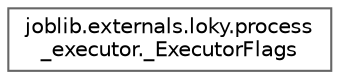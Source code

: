 digraph "Graphical Class Hierarchy"
{
 // LATEX_PDF_SIZE
  bgcolor="transparent";
  edge [fontname=Helvetica,fontsize=10,labelfontname=Helvetica,labelfontsize=10];
  node [fontname=Helvetica,fontsize=10,shape=box,height=0.2,width=0.4];
  rankdir="LR";
  Node0 [id="Node000000",label="joblib.externals.loky.process\l_executor._ExecutorFlags",height=0.2,width=0.4,color="grey40", fillcolor="white", style="filled",URL="$d1/dbd/classjoblib_1_1externals_1_1loky_1_1process__executor_1_1__ExecutorFlags.html",tooltip=" "];
}
